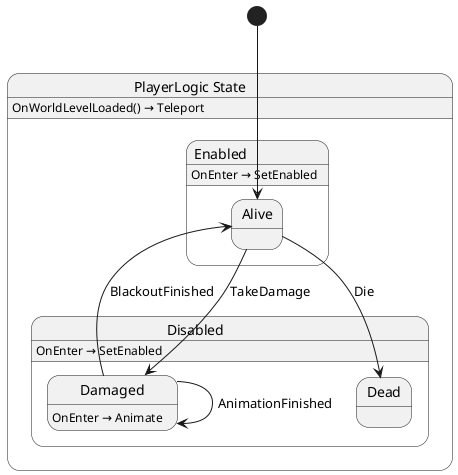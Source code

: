 @startuml PlayerLogic
state "PlayerLogic State" as Yolk_Logic_Player_PlayerLogic_State {
  state "Disabled" as Yolk_Logic_Player_PlayerLogic_State_Disabled {
    state "Damaged" as Yolk_Logic_Player_PlayerLogic_State_Disabled_Damaged
    state "Dead" as Yolk_Logic_Player_PlayerLogic_State_Disabled_Dead
  }
  state "Enabled" as Yolk_Logic_Player_PlayerLogic_State_Enabled {
    state "Alive" as Yolk_Logic_Player_PlayerLogic_State_Enabled_Alive
  }
}

Yolk_Logic_Player_PlayerLogic_State_Disabled_Damaged --> Yolk_Logic_Player_PlayerLogic_State_Disabled_Damaged : AnimationFinished
Yolk_Logic_Player_PlayerLogic_State_Disabled_Damaged --> Yolk_Logic_Player_PlayerLogic_State_Enabled_Alive : BlackoutFinished
Yolk_Logic_Player_PlayerLogic_State_Enabled_Alive --> Yolk_Logic_Player_PlayerLogic_State_Disabled_Damaged : TakeDamage
Yolk_Logic_Player_PlayerLogic_State_Enabled_Alive --> Yolk_Logic_Player_PlayerLogic_State_Disabled_Dead : Die

Yolk_Logic_Player_PlayerLogic_State : OnWorldLevelLoaded() → Teleport
Yolk_Logic_Player_PlayerLogic_State_Disabled : OnEnter → SetEnabled
Yolk_Logic_Player_PlayerLogic_State_Disabled_Damaged : OnEnter → Animate
Yolk_Logic_Player_PlayerLogic_State_Enabled : OnEnter → SetEnabled

[*] --> Yolk_Logic_Player_PlayerLogic_State_Enabled_Alive
@enduml